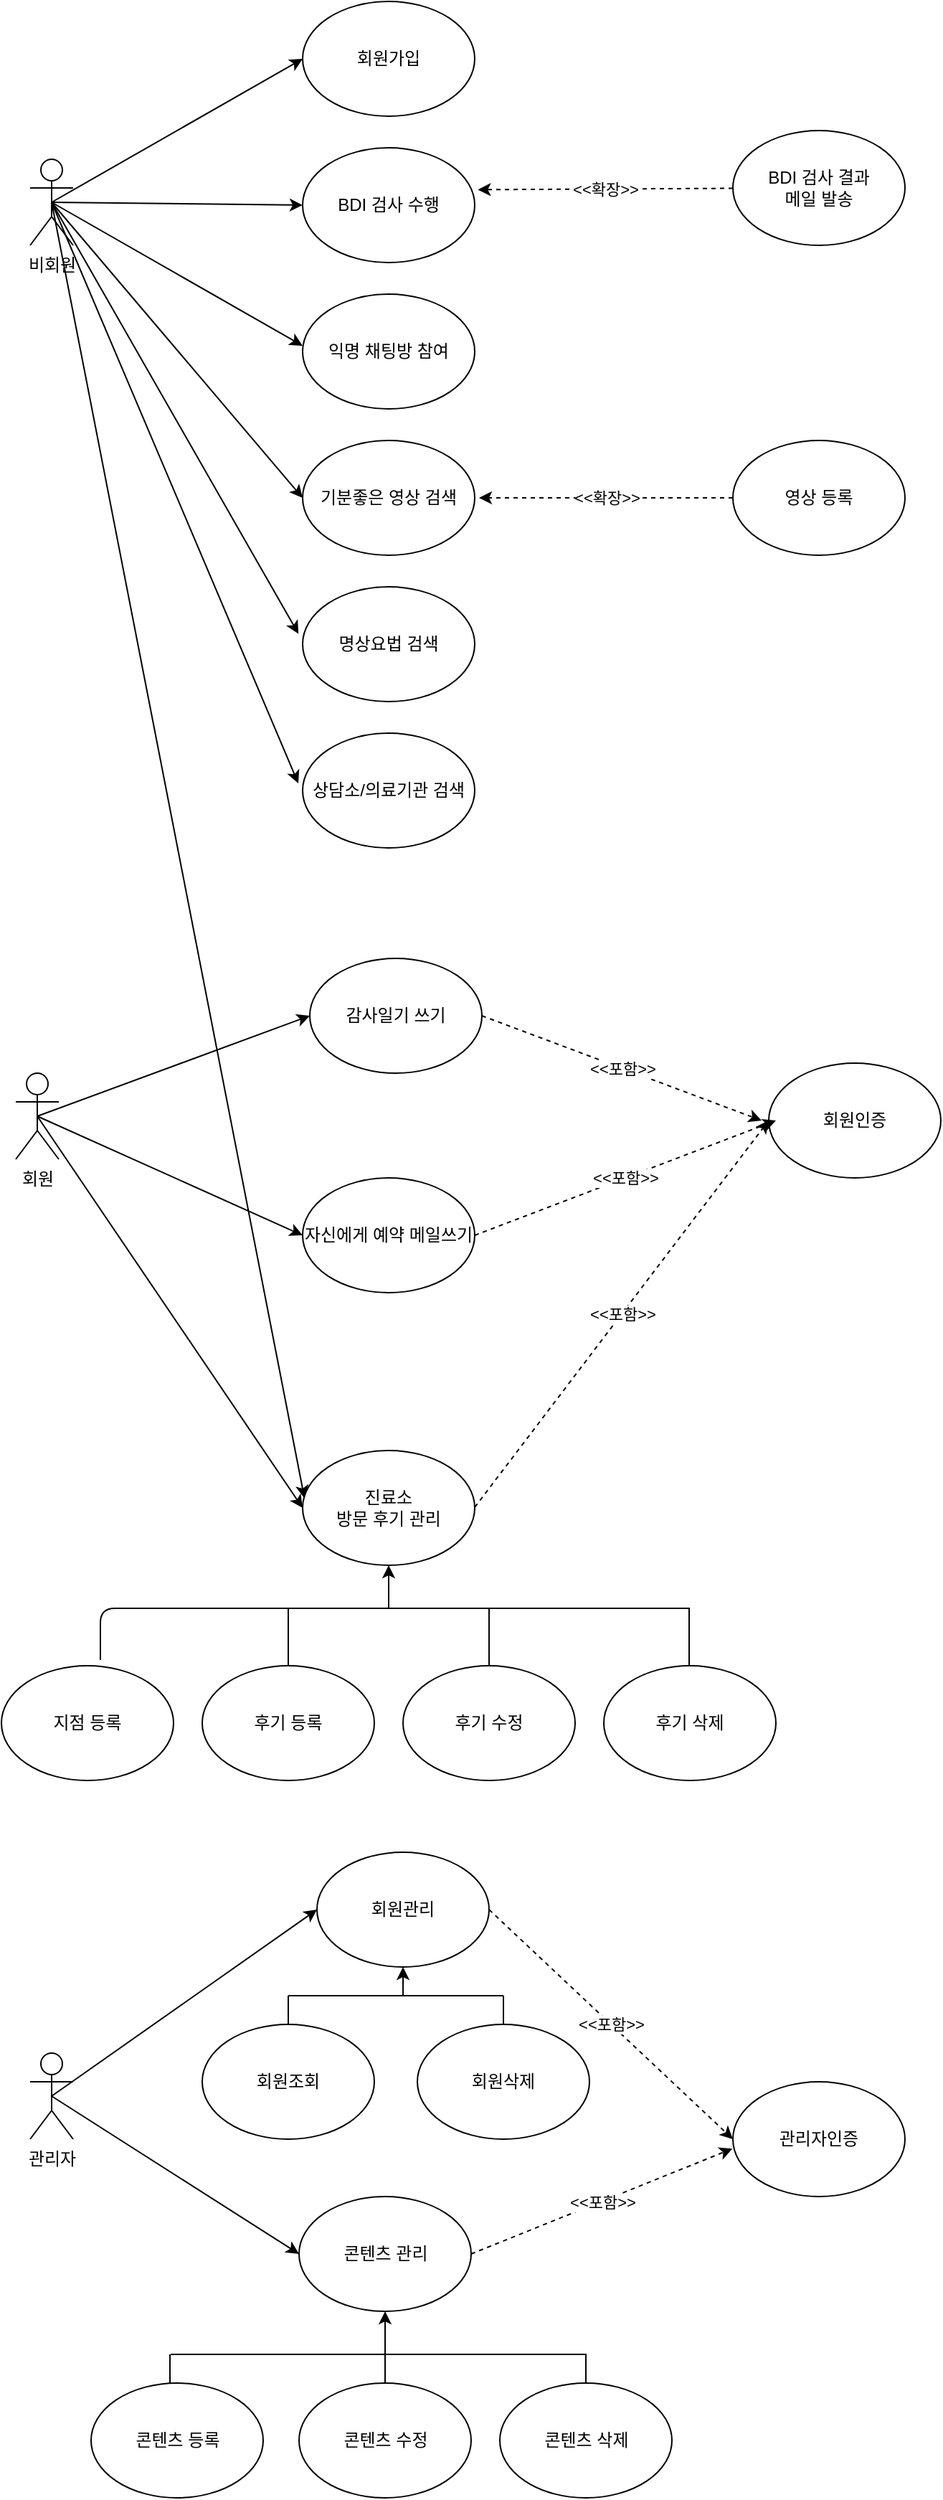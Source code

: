 <mxfile version="14.9.3" type="github">
  <diagram id="70sO28HgEGNAzV1IfZhD" name="Page-1">
    <mxGraphModel dx="2951" dy="1607" grid="1" gridSize="10" guides="1" tooltips="1" connect="1" arrows="1" fold="1" page="1" pageScale="1" pageWidth="1169" pageHeight="827" math="0" shadow="0">
      <root>
        <mxCell id="0" />
        <mxCell id="1" parent="0" />
        <mxCell id="HTkCgUYvAymexxdiye0X-1" value="비회원" style="shape=umlActor;verticalLabelPosition=bottom;verticalAlign=top;html=1;outlineConnect=0;" vertex="1" parent="1">
          <mxGeometry x="70" y="130" width="30" height="60" as="geometry" />
        </mxCell>
        <mxCell id="HTkCgUYvAymexxdiye0X-3" value="관리자" style="shape=umlActor;verticalLabelPosition=bottom;verticalAlign=top;html=1;outlineConnect=0;" vertex="1" parent="1">
          <mxGeometry x="70" y="1450" width="30" height="60" as="geometry" />
        </mxCell>
        <mxCell id="HTkCgUYvAymexxdiye0X-5" value="회원가입" style="ellipse;whiteSpace=wrap;html=1;" vertex="1" parent="1">
          <mxGeometry x="260" y="20" width="120" height="80" as="geometry" />
        </mxCell>
        <mxCell id="HTkCgUYvAymexxdiye0X-6" value="회원인증" style="ellipse;whiteSpace=wrap;html=1;" vertex="1" parent="1">
          <mxGeometry x="585" y="760" width="120" height="80" as="geometry" />
        </mxCell>
        <mxCell id="HTkCgUYvAymexxdiye0X-7" value="관리자인증" style="ellipse;whiteSpace=wrap;html=1;" vertex="1" parent="1">
          <mxGeometry x="560" y="1470" width="120" height="80" as="geometry" />
        </mxCell>
        <mxCell id="HTkCgUYvAymexxdiye0X-8" value="BDI 검사 수행" style="ellipse;whiteSpace=wrap;html=1;" vertex="1" parent="1">
          <mxGeometry x="260" y="122" width="120" height="80" as="geometry" />
        </mxCell>
        <mxCell id="HTkCgUYvAymexxdiye0X-13" value="상담소/의료기관 검색" style="ellipse;whiteSpace=wrap;html=1;" vertex="1" parent="1">
          <mxGeometry x="260" y="530" width="120" height="80" as="geometry" />
        </mxCell>
        <mxCell id="HTkCgUYvAymexxdiye0X-15" value="익명 채팅방 참여" style="ellipse;whiteSpace=wrap;html=1;" vertex="1" parent="1">
          <mxGeometry x="260" y="224" width="120" height="80" as="geometry" />
        </mxCell>
        <mxCell id="HTkCgUYvAymexxdiye0X-16" value="명상요법 검색" style="ellipse;whiteSpace=wrap;html=1;" vertex="1" parent="1">
          <mxGeometry x="260" y="428" width="120" height="80" as="geometry" />
        </mxCell>
        <mxCell id="HTkCgUYvAymexxdiye0X-17" value="자신에게 예약 메일쓰기" style="ellipse;whiteSpace=wrap;html=1;" vertex="1" parent="1">
          <mxGeometry x="260" y="840" width="120" height="80" as="geometry" />
        </mxCell>
        <mxCell id="HTkCgUYvAymexxdiye0X-18" value="기분좋은 영상 검색" style="ellipse;whiteSpace=wrap;html=1;" vertex="1" parent="1">
          <mxGeometry x="260" y="326" width="120" height="80" as="geometry" />
        </mxCell>
        <mxCell id="HTkCgUYvAymexxdiye0X-19" value="" style="endArrow=classic;html=1;exitX=0.5;exitY=0.5;exitDx=0;exitDy=0;exitPerimeter=0;" edge="1" parent="1" source="HTkCgUYvAymexxdiye0X-1">
          <mxGeometry width="50" height="50" relative="1" as="geometry">
            <mxPoint x="110" y="150" as="sourcePoint" />
            <mxPoint x="260" y="60" as="targetPoint" />
            <Array as="points" />
          </mxGeometry>
        </mxCell>
        <mxCell id="HTkCgUYvAymexxdiye0X-20" value="" style="endArrow=classic;html=1;entryX=0;entryY=0.5;entryDx=0;entryDy=0;exitX=0.5;exitY=0.5;exitDx=0;exitDy=0;exitPerimeter=0;" edge="1" parent="1" source="HTkCgUYvAymexxdiye0X-1" target="HTkCgUYvAymexxdiye0X-8">
          <mxGeometry width="50" height="50" relative="1" as="geometry">
            <mxPoint x="120" y="170" as="sourcePoint" />
            <mxPoint x="250" y="200" as="targetPoint" />
          </mxGeometry>
        </mxCell>
        <mxCell id="HTkCgUYvAymexxdiye0X-21" value="" style="endArrow=classic;html=1;entryX=0;entryY=0.5;entryDx=0;entryDy=0;exitX=0.5;exitY=0.5;exitDx=0;exitDy=0;exitPerimeter=0;" edge="1" parent="1" source="HTkCgUYvAymexxdiye0X-1">
          <mxGeometry width="50" height="50" relative="1" as="geometry">
            <mxPoint x="120" y="210" as="sourcePoint" />
            <mxPoint x="260.0" y="260" as="targetPoint" />
          </mxGeometry>
        </mxCell>
        <mxCell id="HTkCgUYvAymexxdiye0X-25" value="" style="endArrow=classic;html=1;exitX=0.5;exitY=0.5;exitDx=0;exitDy=0;exitPerimeter=0;entryX=0;entryY=0.5;entryDx=0;entryDy=0;" edge="1" parent="1" source="HTkCgUYvAymexxdiye0X-1" target="HTkCgUYvAymexxdiye0X-18">
          <mxGeometry width="50" height="50" relative="1" as="geometry">
            <mxPoint x="110" y="270" as="sourcePoint" />
            <mxPoint x="250" y="360" as="targetPoint" />
          </mxGeometry>
        </mxCell>
        <mxCell id="HTkCgUYvAymexxdiye0X-44" value="영상 등록" style="ellipse;whiteSpace=wrap;html=1;" vertex="1" parent="1">
          <mxGeometry x="560" y="326" width="120" height="80" as="geometry" />
        </mxCell>
        <mxCell id="HTkCgUYvAymexxdiye0X-45" value="" style="endArrow=classic;html=1;dashed=1;targetPerimeterSpacing=3;exitX=0;exitY=0.5;exitDx=0;exitDy=0;" edge="1" parent="1" source="HTkCgUYvAymexxdiye0X-44" target="HTkCgUYvAymexxdiye0X-18">
          <mxGeometry relative="1" as="geometry">
            <mxPoint x="420" y="370" as="sourcePoint" />
            <mxPoint x="520" y="370" as="targetPoint" />
            <Array as="points" />
          </mxGeometry>
        </mxCell>
        <mxCell id="HTkCgUYvAymexxdiye0X-46" value="&amp;lt;&amp;lt;확장&amp;gt;&amp;gt;" style="edgeLabel;resizable=0;html=1;align=center;verticalAlign=middle;" connectable="0" vertex="1" parent="HTkCgUYvAymexxdiye0X-45">
          <mxGeometry relative="1" as="geometry" />
        </mxCell>
        <mxCell id="HTkCgUYvAymexxdiye0X-61" value="" style="group" vertex="1" connectable="0" parent="1">
          <mxGeometry x="50" y="1030" width="540" height="230" as="geometry" />
        </mxCell>
        <mxCell id="HTkCgUYvAymexxdiye0X-53" value="" style="endArrow=none;html=1;targetPerimeterSpacing=3;exitX=0.575;exitY=-0.05;exitDx=0;exitDy=0;exitPerimeter=0;" edge="1" parent="HTkCgUYvAymexxdiye0X-61" source="HTkCgUYvAymexxdiye0X-47">
          <mxGeometry width="50" height="50" relative="1" as="geometry">
            <mxPoint x="90" y="200" as="sourcePoint" />
            <mxPoint x="480" y="110" as="targetPoint" />
            <Array as="points">
              <mxPoint x="69" y="110" />
              <mxPoint x="340" y="110" />
              <mxPoint x="420" y="110" />
            </Array>
          </mxGeometry>
        </mxCell>
        <mxCell id="HTkCgUYvAymexxdiye0X-58" value="" style="endArrow=classic;html=1;targetPerimeterSpacing=3;entryX=0.5;entryY=1;entryDx=0;entryDy=0;" edge="1" parent="HTkCgUYvAymexxdiye0X-61" target="HTkCgUYvAymexxdiye0X-14">
          <mxGeometry width="50" height="50" relative="1" as="geometry">
            <mxPoint x="270" y="110" as="sourcePoint" />
            <mxPoint x="270" y="73" as="targetPoint" />
          </mxGeometry>
        </mxCell>
        <mxCell id="HTkCgUYvAymexxdiye0X-54" value="" style="endArrow=none;html=1;targetPerimeterSpacing=3;" edge="1" parent="HTkCgUYvAymexxdiye0X-61">
          <mxGeometry width="50" height="50" relative="1" as="geometry">
            <mxPoint x="200" y="150" as="sourcePoint" />
            <mxPoint x="200" y="110" as="targetPoint" />
          </mxGeometry>
        </mxCell>
        <mxCell id="HTkCgUYvAymexxdiye0X-56" value="" style="endArrow=none;html=1;targetPerimeterSpacing=3;exitX=0.5;exitY=0;exitDx=0;exitDy=0;" edge="1" parent="HTkCgUYvAymexxdiye0X-61" source="HTkCgUYvAymexxdiye0X-49">
          <mxGeometry width="50" height="50" relative="1" as="geometry">
            <mxPoint x="340" y="140" as="sourcePoint" />
            <mxPoint x="340" y="110" as="targetPoint" />
          </mxGeometry>
        </mxCell>
        <mxCell id="HTkCgUYvAymexxdiye0X-57" value="" style="endArrow=none;html=1;targetPerimeterSpacing=3;exitX=0.5;exitY=0;exitDx=0;exitDy=0;" edge="1" parent="HTkCgUYvAymexxdiye0X-61">
          <mxGeometry width="50" height="50" relative="1" as="geometry">
            <mxPoint x="479.5" y="150" as="sourcePoint" />
            <mxPoint x="479.5" y="110" as="targetPoint" />
          </mxGeometry>
        </mxCell>
        <mxCell id="HTkCgUYvAymexxdiye0X-14" value="진료소&lt;br&gt;방문 후기 관리" style="ellipse;whiteSpace=wrap;html=1;" vertex="1" parent="HTkCgUYvAymexxdiye0X-61">
          <mxGeometry x="210" width="120" height="80" as="geometry" />
        </mxCell>
        <mxCell id="HTkCgUYvAymexxdiye0X-47" value="지점 등록" style="ellipse;whiteSpace=wrap;html=1;" vertex="1" parent="HTkCgUYvAymexxdiye0X-61">
          <mxGeometry y="150" width="120" height="80" as="geometry" />
        </mxCell>
        <mxCell id="HTkCgUYvAymexxdiye0X-48" value="후기 등록" style="ellipse;whiteSpace=wrap;html=1;" vertex="1" parent="HTkCgUYvAymexxdiye0X-61">
          <mxGeometry x="140" y="150" width="120" height="80" as="geometry" />
        </mxCell>
        <mxCell id="HTkCgUYvAymexxdiye0X-49" value="후기 수정" style="ellipse;whiteSpace=wrap;html=1;" vertex="1" parent="HTkCgUYvAymexxdiye0X-61">
          <mxGeometry x="280" y="150" width="120" height="80" as="geometry" />
        </mxCell>
        <mxCell id="HTkCgUYvAymexxdiye0X-50" value="후기 삭제" style="ellipse;whiteSpace=wrap;html=1;" vertex="1" parent="HTkCgUYvAymexxdiye0X-61">
          <mxGeometry x="420" y="150" width="120" height="80" as="geometry" />
        </mxCell>
        <mxCell id="HTkCgUYvAymexxdiye0X-89" value="" style="endArrow=classic;html=1;dashed=1;targetPerimeterSpacing=3;exitX=0;exitY=0.5;exitDx=0;exitDy=0;entryX=0;entryY=0.5;entryDx=0;entryDy=0;" edge="1" parent="HTkCgUYvAymexxdiye0X-61" target="HTkCgUYvAymexxdiye0X-6">
          <mxGeometry relative="1" as="geometry">
            <mxPoint x="330.0" y="39.58" as="sourcePoint" />
            <mxPoint x="163.0" y="39.58" as="targetPoint" />
            <Array as="points" />
          </mxGeometry>
        </mxCell>
        <mxCell id="HTkCgUYvAymexxdiye0X-90" value="&amp;lt;&amp;lt;포함&amp;gt;&amp;gt;" style="edgeLabel;resizable=0;html=1;align=center;verticalAlign=middle;" connectable="0" vertex="1" parent="HTkCgUYvAymexxdiye0X-89">
          <mxGeometry relative="1" as="geometry" />
        </mxCell>
        <mxCell id="HTkCgUYvAymexxdiye0X-70" value="BDI 검사 결과&lt;br&gt;메일 발송" style="ellipse;whiteSpace=wrap;html=1;" vertex="1" parent="1">
          <mxGeometry x="560" y="110" width="120" height="80" as="geometry" />
        </mxCell>
        <mxCell id="HTkCgUYvAymexxdiye0X-71" value="" style="endArrow=classic;html=1;dashed=1;targetPerimeterSpacing=3;entryX=1.018;entryY=0.365;entryDx=0;entryDy=0;entryPerimeter=0;" edge="1" parent="1" source="HTkCgUYvAymexxdiye0X-70" target="HTkCgUYvAymexxdiye0X-8">
          <mxGeometry relative="1" as="geometry">
            <mxPoint x="502" y="159.58" as="sourcePoint" />
            <mxPoint x="380.0" y="159.58" as="targetPoint" />
            <Array as="points" />
          </mxGeometry>
        </mxCell>
        <mxCell id="HTkCgUYvAymexxdiye0X-72" value="&amp;lt;&amp;lt;확장&amp;gt;&amp;gt;" style="edgeLabel;resizable=0;html=1;align=center;verticalAlign=middle;" connectable="0" vertex="1" parent="HTkCgUYvAymexxdiye0X-71">
          <mxGeometry relative="1" as="geometry" />
        </mxCell>
        <mxCell id="HTkCgUYvAymexxdiye0X-73" value="" style="endArrow=classic;html=1;exitX=0.5;exitY=0.5;exitDx=0;exitDy=0;exitPerimeter=0;entryX=-0.024;entryY=0.41;entryDx=0;entryDy=0;entryPerimeter=0;" edge="1" parent="1" source="HTkCgUYvAymexxdiye0X-1" target="HTkCgUYvAymexxdiye0X-16">
          <mxGeometry width="50" height="50" relative="1" as="geometry">
            <mxPoint x="95.0" y="170" as="sourcePoint" />
            <mxPoint x="270.0" y="376" as="targetPoint" />
          </mxGeometry>
        </mxCell>
        <mxCell id="HTkCgUYvAymexxdiye0X-74" value="" style="endArrow=classic;html=1;" edge="1" parent="1">
          <mxGeometry width="50" height="50" relative="1" as="geometry">
            <mxPoint x="85" y="160" as="sourcePoint" />
            <mxPoint x="257" y="565" as="targetPoint" />
          </mxGeometry>
        </mxCell>
        <mxCell id="HTkCgUYvAymexxdiye0X-75" value="" style="endArrow=classic;html=1;exitX=0.5;exitY=0.5;exitDx=0;exitDy=0;exitPerimeter=0;entryX=0.011;entryY=0.417;entryDx=0;entryDy=0;entryPerimeter=0;" edge="1" parent="1" source="HTkCgUYvAymexxdiye0X-1" target="HTkCgUYvAymexxdiye0X-14">
          <mxGeometry width="50" height="50" relative="1" as="geometry">
            <mxPoint x="115.0" y="190" as="sourcePoint" />
            <mxPoint x="267.12" y="575.04" as="targetPoint" />
          </mxGeometry>
        </mxCell>
        <mxCell id="HTkCgUYvAymexxdiye0X-85" value="" style="endArrow=classic;html=1;targetPerimeterSpacing=3;entryX=0;entryY=0.5;entryDx=0;entryDy=0;exitX=0.5;exitY=0.5;exitDx=0;exitDy=0;exitPerimeter=0;" edge="1" parent="1" source="HTkCgUYvAymexxdiye0X-3" target="HTkCgUYvAymexxdiye0X-12">
          <mxGeometry width="50" height="50" relative="1" as="geometry">
            <mxPoint x="830" y="1460" as="sourcePoint" />
            <mxPoint x="880" y="1410" as="targetPoint" />
          </mxGeometry>
        </mxCell>
        <mxCell id="HTkCgUYvAymexxdiye0X-86" value="" style="endArrow=classic;html=1;targetPerimeterSpacing=3;entryX=0;entryY=0.5;entryDx=0;entryDy=0;exitX=0.5;exitY=0.5;exitDx=0;exitDy=0;exitPerimeter=0;" edge="1" parent="1" source="HTkCgUYvAymexxdiye0X-3" target="HTkCgUYvAymexxdiye0X-76">
          <mxGeometry width="50" height="50" relative="1" as="geometry">
            <mxPoint x="830" y="1460" as="sourcePoint" />
            <mxPoint x="880" y="1410" as="targetPoint" />
          </mxGeometry>
        </mxCell>
        <mxCell id="HTkCgUYvAymexxdiye0X-91" value="" style="endArrow=classic;html=1;dashed=1;targetPerimeterSpacing=3;exitX=1;exitY=0.5;exitDx=0;exitDy=0;entryX=0;entryY=0.5;entryDx=0;entryDy=0;" edge="1" parent="1" source="HTkCgUYvAymexxdiye0X-12" target="HTkCgUYvAymexxdiye0X-7">
          <mxGeometry relative="1" as="geometry">
            <mxPoint x="375.0" y="1430" as="sourcePoint" />
            <mxPoint x="507.0" y="1430.42" as="targetPoint" />
            <Array as="points" />
          </mxGeometry>
        </mxCell>
        <mxCell id="HTkCgUYvAymexxdiye0X-92" value="&amp;lt;&amp;lt;포함&amp;gt;&amp;gt;" style="edgeLabel;resizable=0;html=1;align=center;verticalAlign=middle;" connectable="0" vertex="1" parent="HTkCgUYvAymexxdiye0X-91">
          <mxGeometry relative="1" as="geometry" />
        </mxCell>
        <mxCell id="HTkCgUYvAymexxdiye0X-93" value="" style="endArrow=classic;html=1;dashed=1;targetPerimeterSpacing=3;exitX=1;exitY=0.5;exitDx=0;exitDy=0;entryX=-0.003;entryY=0.583;entryDx=0;entryDy=0;entryPerimeter=0;" edge="1" parent="1" source="HTkCgUYvAymexxdiye0X-76" target="HTkCgUYvAymexxdiye0X-7">
          <mxGeometry relative="1" as="geometry">
            <mxPoint x="385.0" y="1440" as="sourcePoint" />
            <mxPoint x="520" y="1520" as="targetPoint" />
            <Array as="points" />
          </mxGeometry>
        </mxCell>
        <mxCell id="HTkCgUYvAymexxdiye0X-94" value="&amp;lt;&amp;lt;포함&amp;gt;&amp;gt;" style="edgeLabel;resizable=0;html=1;align=center;verticalAlign=middle;" connectable="0" vertex="1" parent="HTkCgUYvAymexxdiye0X-93">
          <mxGeometry relative="1" as="geometry" />
        </mxCell>
        <mxCell id="HTkCgUYvAymexxdiye0X-95" value="" style="group" vertex="1" connectable="0" parent="1">
          <mxGeometry x="112.5" y="1550" width="405" height="210" as="geometry" />
        </mxCell>
        <mxCell id="HTkCgUYvAymexxdiye0X-80" value="" style="endArrow=none;html=1;targetPerimeterSpacing=3;" edge="1" parent="HTkCgUYvAymexxdiye0X-95">
          <mxGeometry width="50" height="50" relative="1" as="geometry">
            <mxPoint x="55.5" y="110" as="sourcePoint" />
            <mxPoint x="345.5" y="110" as="targetPoint" />
            <Array as="points">
              <mxPoint x="195.5" y="110" />
            </Array>
          </mxGeometry>
        </mxCell>
        <mxCell id="HTkCgUYvAymexxdiye0X-84" value="" style="group" vertex="1" connectable="0" parent="HTkCgUYvAymexxdiye0X-95">
          <mxGeometry width="405" height="210" as="geometry" />
        </mxCell>
        <mxCell id="HTkCgUYvAymexxdiye0X-76" value="콘텐츠 관리" style="ellipse;whiteSpace=wrap;html=1;" vertex="1" parent="HTkCgUYvAymexxdiye0X-84">
          <mxGeometry x="145" width="120" height="80" as="geometry" />
        </mxCell>
        <mxCell id="HTkCgUYvAymexxdiye0X-77" value="콘텐츠 등록" style="ellipse;whiteSpace=wrap;html=1;" vertex="1" parent="HTkCgUYvAymexxdiye0X-84">
          <mxGeometry y="130" width="120" height="80" as="geometry" />
        </mxCell>
        <mxCell id="HTkCgUYvAymexxdiye0X-78" value="콘텐츠 수정" style="ellipse;whiteSpace=wrap;html=1;" vertex="1" parent="HTkCgUYvAymexxdiye0X-84">
          <mxGeometry x="145" y="130" width="120" height="80" as="geometry" />
        </mxCell>
        <mxCell id="HTkCgUYvAymexxdiye0X-79" value="콘텐츠 삭제" style="ellipse;whiteSpace=wrap;html=1;" vertex="1" parent="HTkCgUYvAymexxdiye0X-84">
          <mxGeometry x="285" y="130" width="120" height="80" as="geometry" />
        </mxCell>
        <mxCell id="HTkCgUYvAymexxdiye0X-81" value="" style="endArrow=none;html=1;targetPerimeterSpacing=3;" edge="1" parent="HTkCgUYvAymexxdiye0X-84" source="HTkCgUYvAymexxdiye0X-79">
          <mxGeometry width="50" height="50" relative="1" as="geometry">
            <mxPoint x="295" y="160" as="sourcePoint" />
            <mxPoint x="345" y="110" as="targetPoint" />
          </mxGeometry>
        </mxCell>
        <mxCell id="HTkCgUYvAymexxdiye0X-82" value="" style="endArrow=none;html=1;targetPerimeterSpacing=3;" edge="1" parent="HTkCgUYvAymexxdiye0X-84">
          <mxGeometry width="50" height="50" relative="1" as="geometry">
            <mxPoint x="55" y="130" as="sourcePoint" />
            <mxPoint x="55" y="110" as="targetPoint" />
          </mxGeometry>
        </mxCell>
        <mxCell id="HTkCgUYvAymexxdiye0X-83" value="" style="endArrow=classic;html=1;targetPerimeterSpacing=3;entryX=0.5;entryY=1;entryDx=0;entryDy=0;" edge="1" parent="HTkCgUYvAymexxdiye0X-84" target="HTkCgUYvAymexxdiye0X-76">
          <mxGeometry width="50" height="50" relative="1" as="geometry">
            <mxPoint x="205" y="130" as="sourcePoint" />
            <mxPoint x="205" y="90" as="targetPoint" />
          </mxGeometry>
        </mxCell>
        <mxCell id="HTkCgUYvAymexxdiye0X-96" value="" style="endArrow=classic;html=1;targetPerimeterSpacing=3;exitX=1;exitY=0.5;exitDx=0;exitDy=0;dashed=1;" edge="1" parent="1" source="HTkCgUYvAymexxdiye0X-17">
          <mxGeometry relative="1" as="geometry">
            <mxPoint x="890" y="490" as="sourcePoint" />
            <mxPoint x="590" y="800" as="targetPoint" />
          </mxGeometry>
        </mxCell>
        <mxCell id="HTkCgUYvAymexxdiye0X-97" value="&amp;lt;&amp;lt;포함&amp;gt;&amp;gt;" style="edgeLabel;resizable=0;html=1;align=center;verticalAlign=middle;" connectable="0" vertex="1" parent="HTkCgUYvAymexxdiye0X-96">
          <mxGeometry relative="1" as="geometry" />
        </mxCell>
        <mxCell id="HTkCgUYvAymexxdiye0X-2" value="회원" style="shape=umlActor;verticalLabelPosition=bottom;verticalAlign=top;html=1;outlineConnect=0;" vertex="1" parent="1">
          <mxGeometry x="60" y="767" width="30" height="60" as="geometry" />
        </mxCell>
        <mxCell id="HTkCgUYvAymexxdiye0X-26" value="" style="endArrow=classic;html=1;entryX=0;entryY=0.5;entryDx=0;entryDy=0;exitX=0.5;exitY=0.5;exitDx=0;exitDy=0;exitPerimeter=0;" edge="1" parent="1" source="HTkCgUYvAymexxdiye0X-2" target="HTkCgUYvAymexxdiye0X-14">
          <mxGeometry width="50" height="50" relative="1" as="geometry">
            <mxPoint x="130" y="960" as="sourcePoint" />
            <mxPoint x="290.0" y="720" as="targetPoint" />
          </mxGeometry>
        </mxCell>
        <mxCell id="HTkCgUYvAymexxdiye0X-100" value="" style="endArrow=classic;html=1;exitX=0.5;exitY=0.5;exitDx=0;exitDy=0;exitPerimeter=0;entryX=0;entryY=0.5;entryDx=0;entryDy=0;" edge="1" parent="1" source="HTkCgUYvAymexxdiye0X-2" target="HTkCgUYvAymexxdiye0X-17">
          <mxGeometry width="50" height="50" relative="1" as="geometry">
            <mxPoint x="85" y="807" as="sourcePoint" />
            <mxPoint x="260" y="700" as="targetPoint" />
          </mxGeometry>
        </mxCell>
        <mxCell id="HTkCgUYvAymexxdiye0X-119" value="" style="group" vertex="1" connectable="0" parent="1">
          <mxGeometry x="190" y="1310" width="270" height="200" as="geometry" />
        </mxCell>
        <mxCell id="HTkCgUYvAymexxdiye0X-12" value="회원관리" style="ellipse;whiteSpace=wrap;html=1;" vertex="1" parent="HTkCgUYvAymexxdiye0X-119">
          <mxGeometry x="80" width="120" height="80" as="geometry" />
        </mxCell>
        <mxCell id="HTkCgUYvAymexxdiye0X-113" value="회원조회" style="ellipse;whiteSpace=wrap;html=1;" vertex="1" parent="HTkCgUYvAymexxdiye0X-119">
          <mxGeometry y="120" width="120" height="80" as="geometry" />
        </mxCell>
        <mxCell id="HTkCgUYvAymexxdiye0X-114" value="회원삭제" style="ellipse;whiteSpace=wrap;html=1;" vertex="1" parent="HTkCgUYvAymexxdiye0X-119">
          <mxGeometry x="150" y="120" width="120" height="80" as="geometry" />
        </mxCell>
        <mxCell id="HTkCgUYvAymexxdiye0X-115" value="" style="endArrow=none;html=1;targetPerimeterSpacing=3;" edge="1" parent="HTkCgUYvAymexxdiye0X-119">
          <mxGeometry width="50" height="50" relative="1" as="geometry">
            <mxPoint x="60" y="120" as="sourcePoint" />
            <mxPoint x="60" y="100" as="targetPoint" />
          </mxGeometry>
        </mxCell>
        <mxCell id="HTkCgUYvAymexxdiye0X-116" value="" style="endArrow=none;html=1;targetPerimeterSpacing=3;" edge="1" parent="HTkCgUYvAymexxdiye0X-119">
          <mxGeometry width="50" height="50" relative="1" as="geometry">
            <mxPoint x="210" y="120" as="sourcePoint" />
            <mxPoint x="210" y="100" as="targetPoint" />
          </mxGeometry>
        </mxCell>
        <mxCell id="HTkCgUYvAymexxdiye0X-117" value="" style="endArrow=none;html=1;targetPerimeterSpacing=3;" edge="1" parent="HTkCgUYvAymexxdiye0X-119">
          <mxGeometry width="50" height="50" relative="1" as="geometry">
            <mxPoint x="60" y="100" as="sourcePoint" />
            <mxPoint x="210" y="100" as="targetPoint" />
          </mxGeometry>
        </mxCell>
        <mxCell id="HTkCgUYvAymexxdiye0X-118" value="" style="endArrow=classic;html=1;targetPerimeterSpacing=3;" edge="1" parent="HTkCgUYvAymexxdiye0X-119">
          <mxGeometry width="50" height="50" relative="1" as="geometry">
            <mxPoint x="140" y="100" as="sourcePoint" />
            <mxPoint x="140" y="80" as="targetPoint" />
          </mxGeometry>
        </mxCell>
        <mxCell id="HTkCgUYvAymexxdiye0X-120" value="감사일기 쓰기" style="ellipse;whiteSpace=wrap;html=1;" vertex="1" parent="1">
          <mxGeometry x="265" y="687" width="120" height="80" as="geometry" />
        </mxCell>
        <mxCell id="HTkCgUYvAymexxdiye0X-121" value="" style="endArrow=classic;html=1;exitX=0.5;exitY=0.5;exitDx=0;exitDy=0;exitPerimeter=0;entryX=0;entryY=0.5;entryDx=0;entryDy=0;" edge="1" parent="1" source="HTkCgUYvAymexxdiye0X-2" target="HTkCgUYvAymexxdiye0X-120">
          <mxGeometry width="50" height="50" relative="1" as="geometry">
            <mxPoint x="85" y="807" as="sourcePoint" />
            <mxPoint x="270" y="890" as="targetPoint" />
          </mxGeometry>
        </mxCell>
        <mxCell id="HTkCgUYvAymexxdiye0X-122" value="" style="endArrow=classic;html=1;targetPerimeterSpacing=3;exitX=1;exitY=0.5;exitDx=0;exitDy=0;dashed=1;" edge="1" parent="1" source="HTkCgUYvAymexxdiye0X-120">
          <mxGeometry relative="1" as="geometry">
            <mxPoint x="390" y="890" as="sourcePoint" />
            <mxPoint x="580" y="800" as="targetPoint" />
          </mxGeometry>
        </mxCell>
        <mxCell id="HTkCgUYvAymexxdiye0X-123" value="&amp;lt;&amp;lt;포함&amp;gt;&amp;gt;" style="edgeLabel;resizable=0;html=1;align=center;verticalAlign=middle;" connectable="0" vertex="1" parent="HTkCgUYvAymexxdiye0X-122">
          <mxGeometry relative="1" as="geometry" />
        </mxCell>
      </root>
    </mxGraphModel>
  </diagram>
</mxfile>
